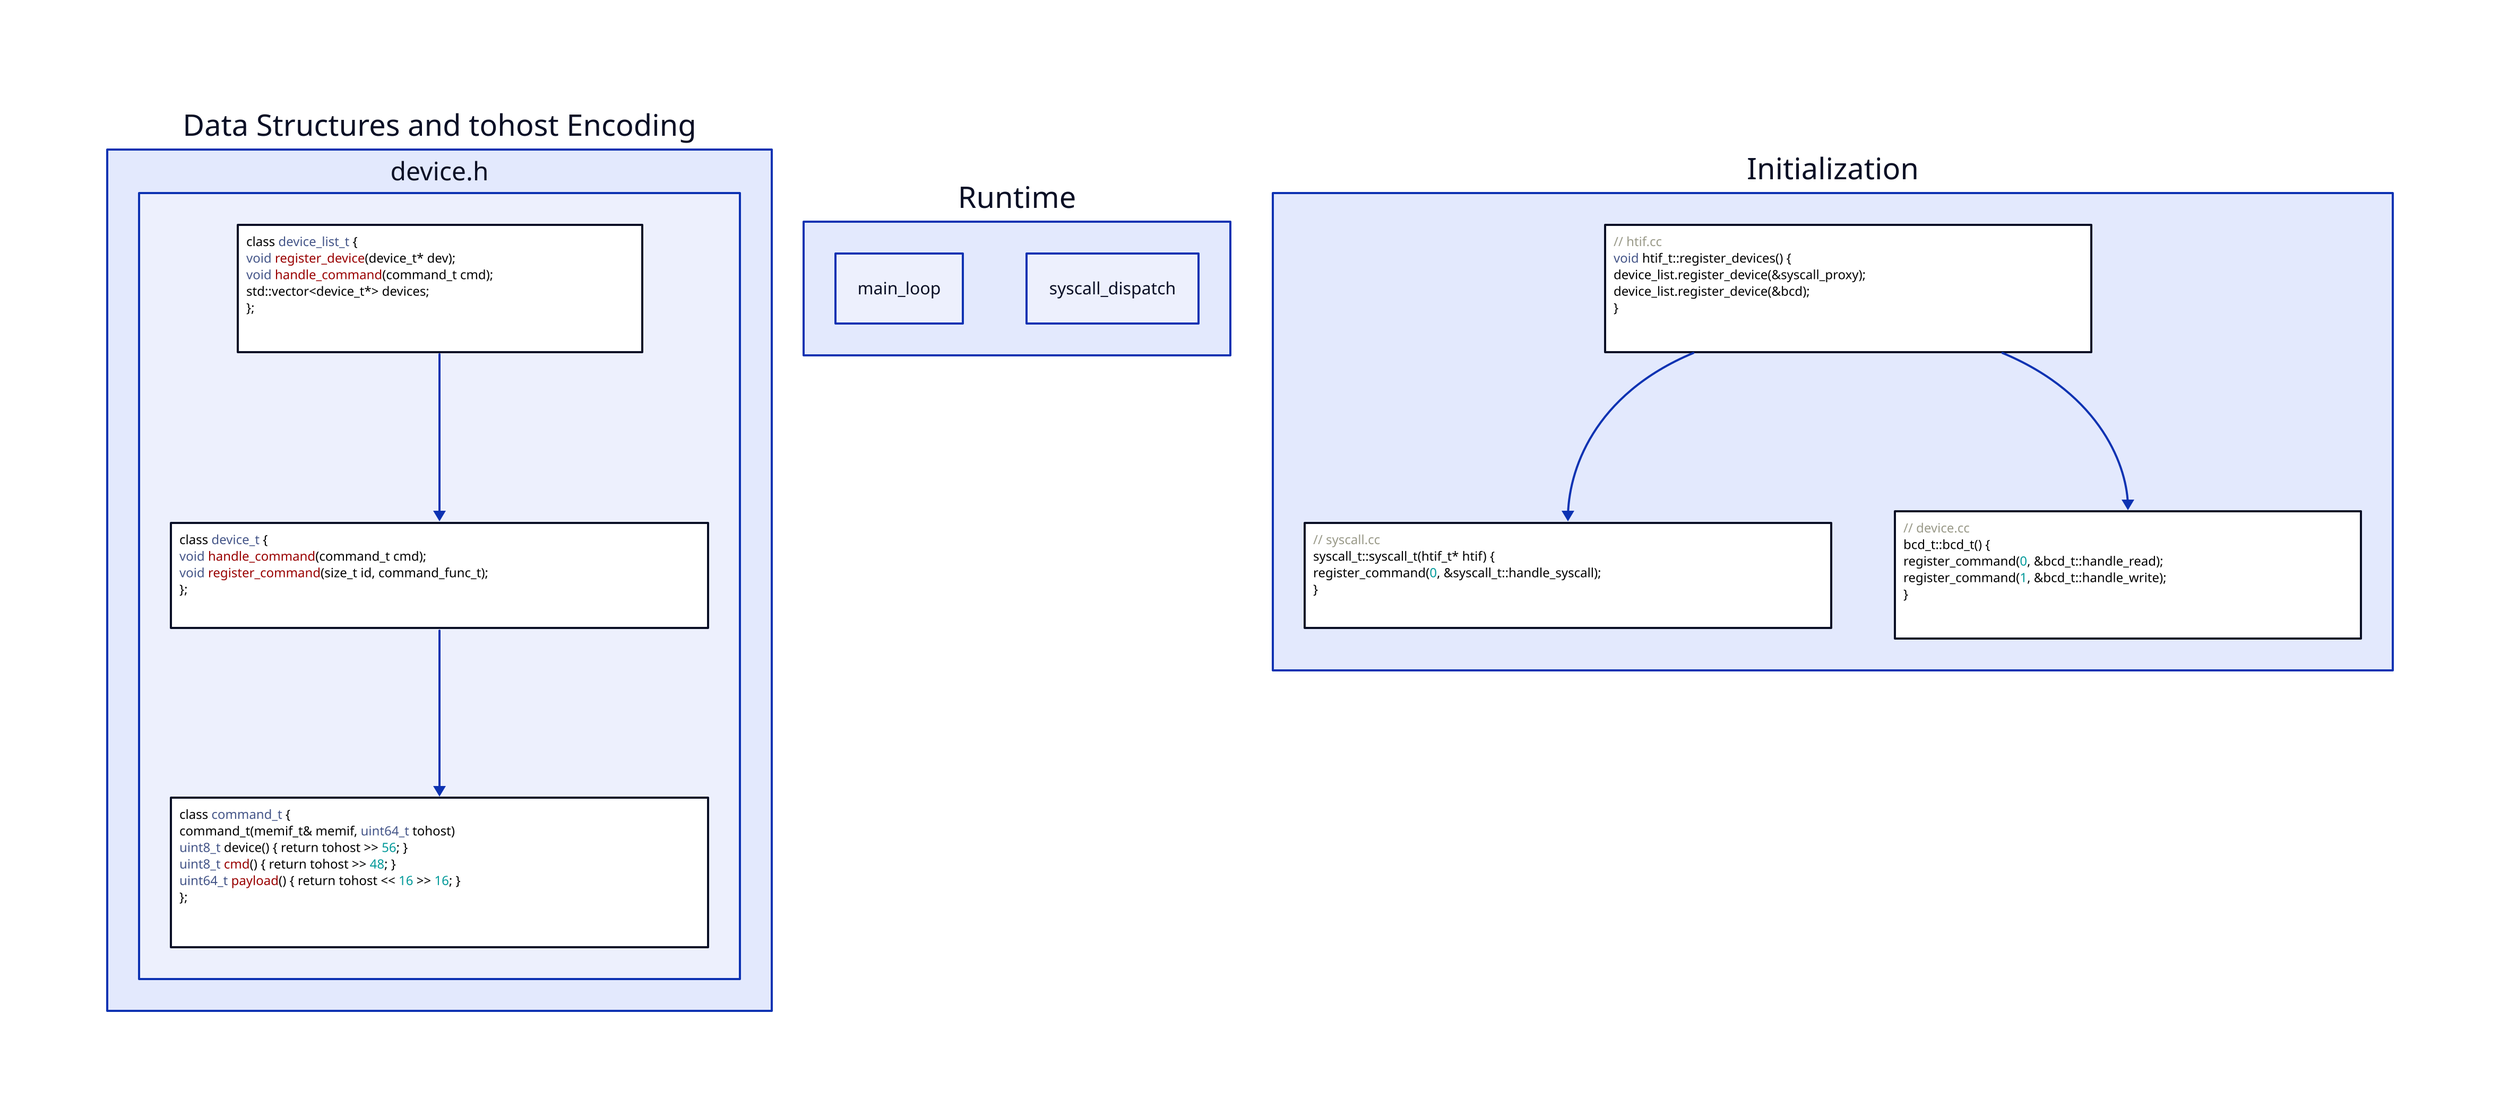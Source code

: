 direction: down

ds: Data Structures and tohost Encoding {
  dl: device.h {
  device_list: |cpp
class device_list_t {
  void register_device(device_t* dev);
  void handle_command(command_t cmd);
  std::vector<device_t*> devices;
};|

  device: |cpp
class device_t {
  void handle_command(command_t cmd);
  void register_command(size_t id, command_func_t);
};|

  command: |cpp
class command_t {
  command_t(memif_t& memif, uint64_t tohost)
  uint8_t device() { return tohost >> 56; }
  uint8_t cmd() { return tohost >> 48; }
  uint64_t payload() { return tohost << 16 >> 16; }
};|
  device_list -> device
  device -> command
  }
}

init: Initialization {
  register_dev: |cpp
// htif.cc
void htif_t::register_devices() {
  device_list.register_device(&syscall_proxy);
  device_list.register_device(&bcd);
}|

  syscall_cmd: |cpp
// syscall.cc
syscall_t::syscall_t(htif_t* htif) {
  register_command(0, &syscall_t::handle_syscall);
}|

  bcd_cmd: |cpp
// device.cc
bcd_t::bcd_t() {
  register_command(0, &bcd_t::handle_read);
  register_command(1, &bcd_t::handle_write);
}|
  register_dev -> syscall_cmd
  register_dev -> bcd_cmd
}

runtime: Runtime {
  main_loop
  syscall_dispatch
}
